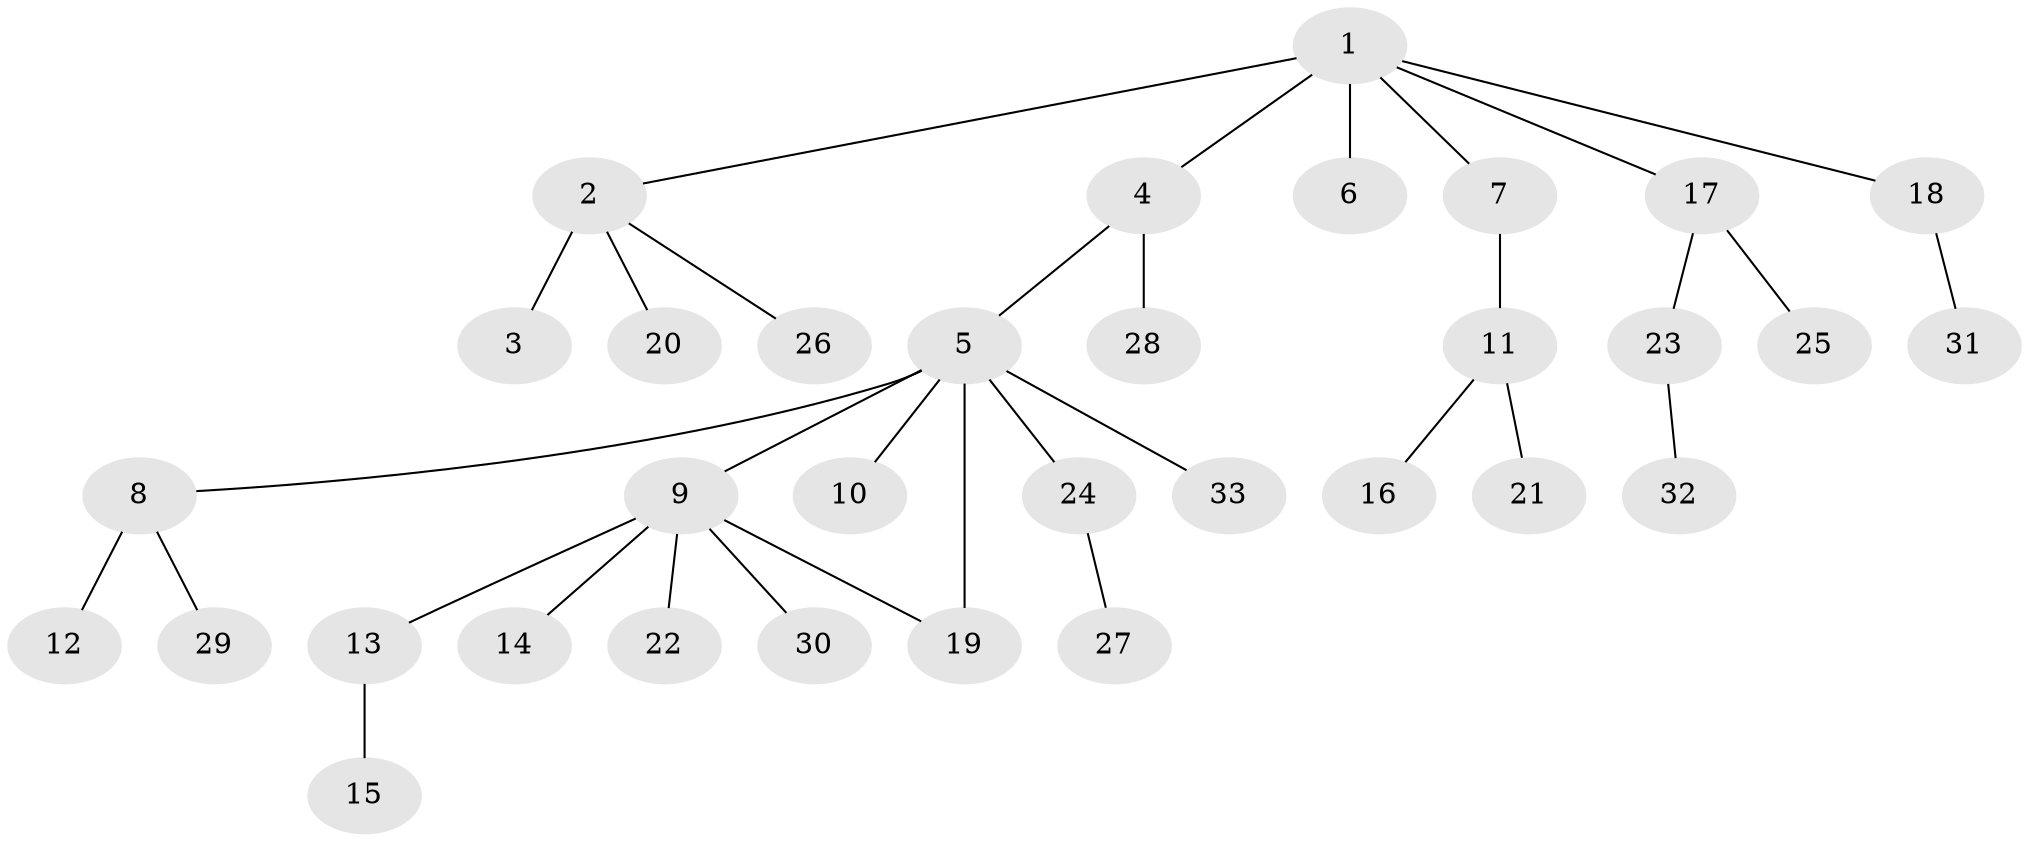 // original degree distribution, {8: 0.015625, 7: 0.03125, 1: 0.625, 4: 0.046875, 10: 0.015625, 3: 0.0625, 5: 0.03125, 2: 0.171875}
// Generated by graph-tools (version 1.1) at 2025/35/03/09/25 02:35:19]
// undirected, 33 vertices, 33 edges
graph export_dot {
graph [start="1"]
  node [color=gray90,style=filled];
  1;
  2;
  3;
  4;
  5;
  6;
  7;
  8;
  9;
  10;
  11;
  12;
  13;
  14;
  15;
  16;
  17;
  18;
  19;
  20;
  21;
  22;
  23;
  24;
  25;
  26;
  27;
  28;
  29;
  30;
  31;
  32;
  33;
  1 -- 2 [weight=1.0];
  1 -- 4 [weight=1.0];
  1 -- 6 [weight=2.0];
  1 -- 7 [weight=1.0];
  1 -- 17 [weight=1.0];
  1 -- 18 [weight=1.0];
  2 -- 3 [weight=3.0];
  2 -- 20 [weight=1.0];
  2 -- 26 [weight=1.0];
  4 -- 5 [weight=1.0];
  4 -- 28 [weight=1.0];
  5 -- 8 [weight=1.0];
  5 -- 9 [weight=1.0];
  5 -- 10 [weight=1.0];
  5 -- 19 [weight=3.0];
  5 -- 24 [weight=1.0];
  5 -- 33 [weight=1.0];
  7 -- 11 [weight=1.0];
  8 -- 12 [weight=2.0];
  8 -- 29 [weight=1.0];
  9 -- 13 [weight=1.0];
  9 -- 14 [weight=1.0];
  9 -- 19 [weight=1.0];
  9 -- 22 [weight=1.0];
  9 -- 30 [weight=1.0];
  11 -- 16 [weight=1.0];
  11 -- 21 [weight=1.0];
  13 -- 15 [weight=2.0];
  17 -- 23 [weight=1.0];
  17 -- 25 [weight=2.0];
  18 -- 31 [weight=1.0];
  23 -- 32 [weight=2.0];
  24 -- 27 [weight=1.0];
}
